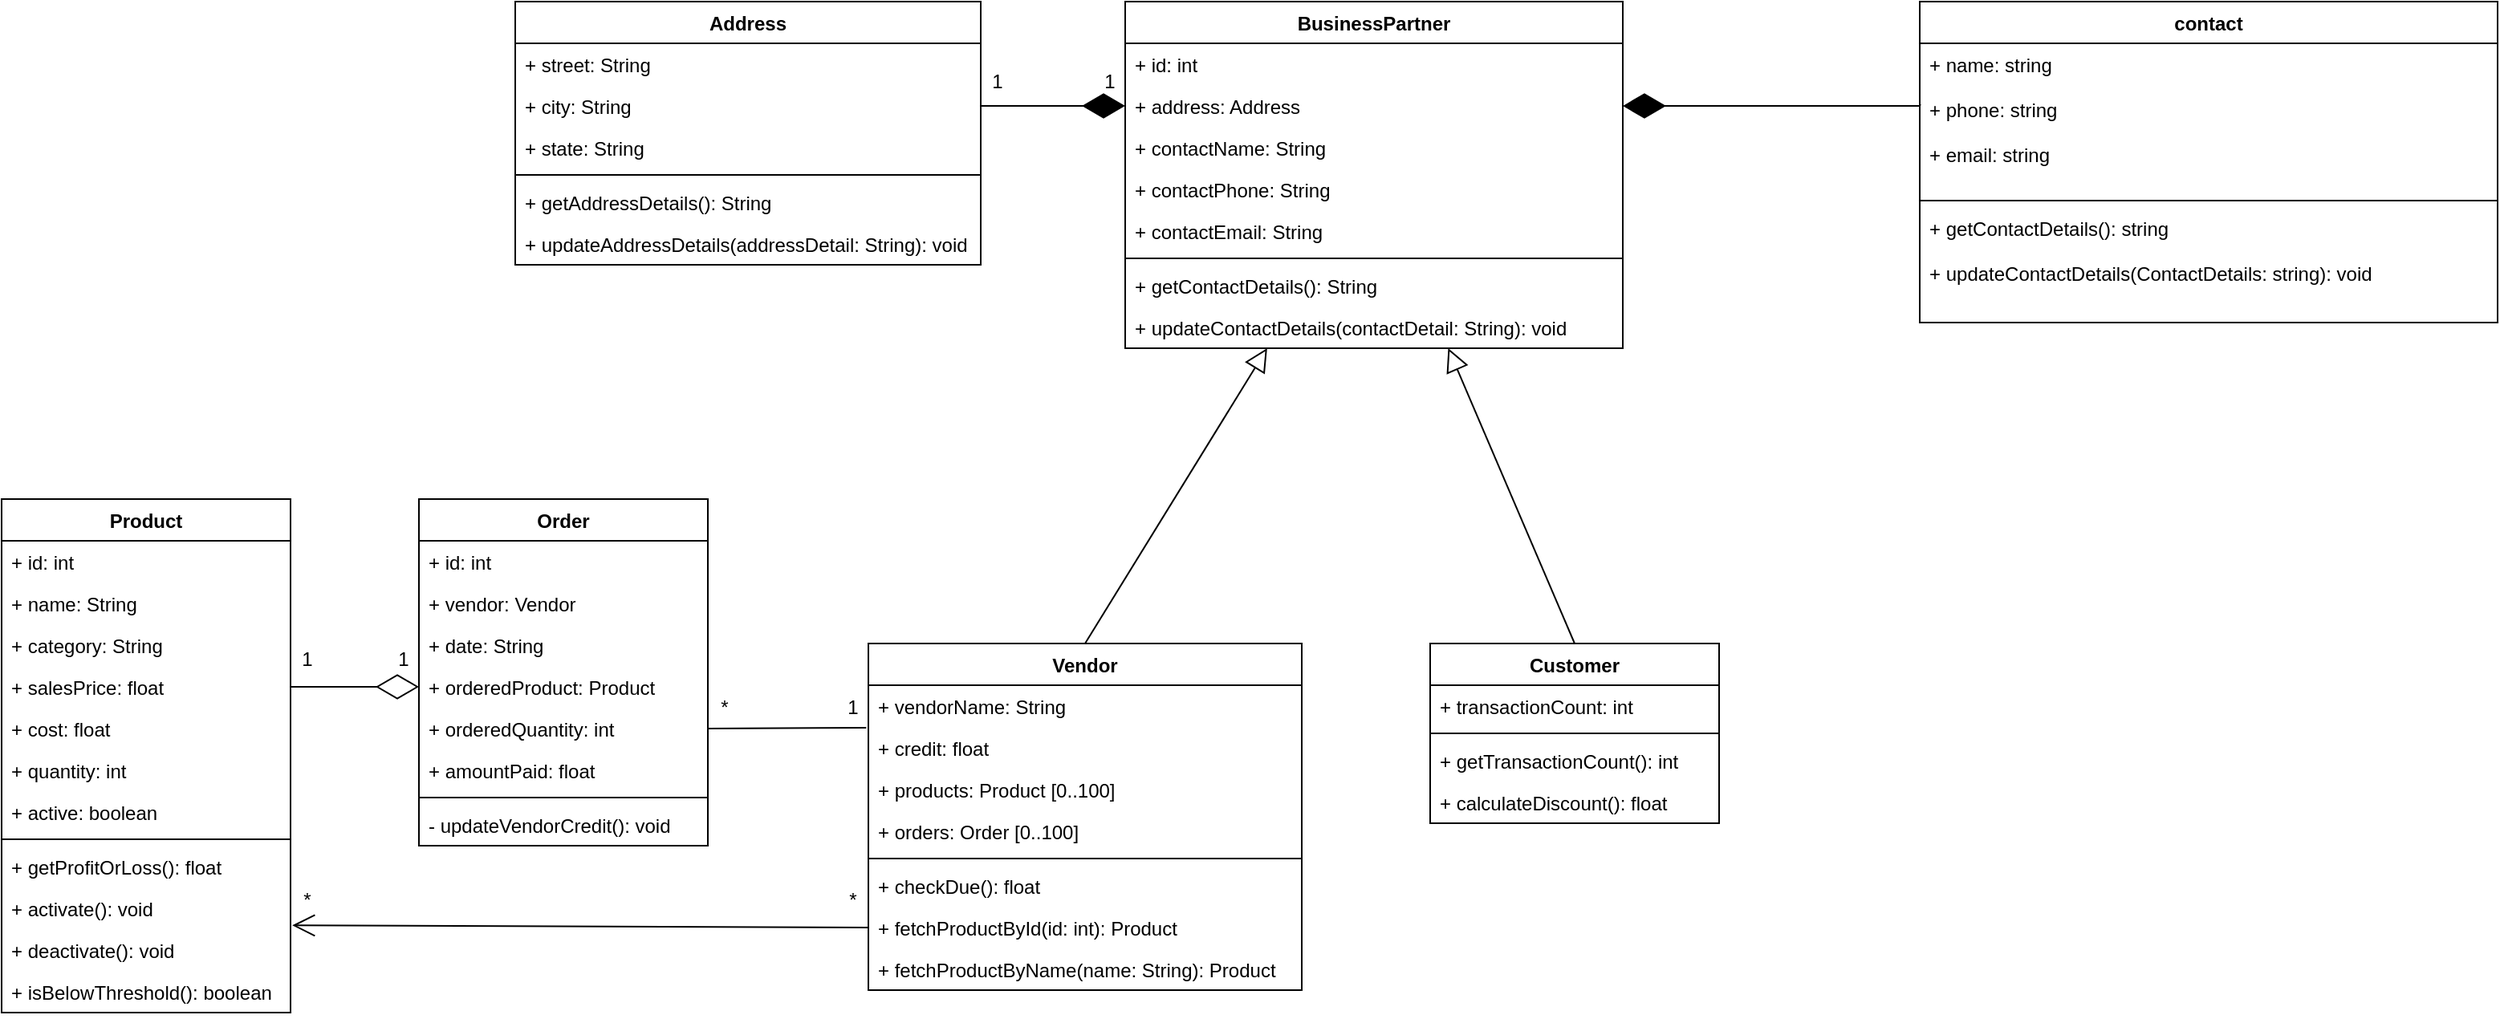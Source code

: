 <mxfile version="16.4.7" type="device"><diagram id="PUGH5WQqsnhlaswUrpTk" name="Page-1"><mxGraphModel dx="868" dy="482" grid="1" gridSize="10" guides="1" tooltips="1" connect="1" arrows="1" fold="1" page="1" pageScale="1" pageWidth="850" pageHeight="1100" math="0" shadow="0"><root><mxCell id="0"/><mxCell id="1" parent="0"/><mxCell id="XyLtb3xPnCj454WUS8R8-1" value="Product" style="swimlane;fontStyle=1;align=center;verticalAlign=top;childLayout=stackLayout;horizontal=1;startSize=26;horizontalStack=0;resizeParent=1;resizeParentMax=0;resizeLast=0;collapsible=1;marginBottom=0;" parent="1" vertex="1"><mxGeometry x="45" y="350" width="180" height="320" as="geometry"><mxRectangle x="200" y="120" width="80" height="26" as="alternateBounds"/></mxGeometry></mxCell><mxCell id="XyLtb3xPnCj454WUS8R8-2" value="+ id: int" style="text;strokeColor=none;fillColor=none;align=left;verticalAlign=top;spacingLeft=4;spacingRight=4;overflow=hidden;rotatable=0;points=[[0,0.5],[1,0.5]];portConstraint=eastwest;" parent="XyLtb3xPnCj454WUS8R8-1" vertex="1"><mxGeometry y="26" width="180" height="26" as="geometry"/></mxCell><mxCell id="XyLtb3xPnCj454WUS8R8-3" value="+ name: String" style="text;strokeColor=none;fillColor=none;align=left;verticalAlign=top;spacingLeft=4;spacingRight=4;overflow=hidden;rotatable=0;points=[[0,0.5],[1,0.5]];portConstraint=eastwest;" parent="XyLtb3xPnCj454WUS8R8-1" vertex="1"><mxGeometry y="52" width="180" height="26" as="geometry"/></mxCell><mxCell id="XyLtb3xPnCj454WUS8R8-4" value="+ category: String" style="text;strokeColor=none;fillColor=none;align=left;verticalAlign=top;spacingLeft=4;spacingRight=4;overflow=hidden;rotatable=0;points=[[0,0.5],[1,0.5]];portConstraint=eastwest;" parent="XyLtb3xPnCj454WUS8R8-1" vertex="1"><mxGeometry y="78" width="180" height="26" as="geometry"/></mxCell><mxCell id="XyLtb3xPnCj454WUS8R8-5" value="+ salesPrice: float" style="text;strokeColor=none;fillColor=none;align=left;verticalAlign=top;spacingLeft=4;spacingRight=4;overflow=hidden;rotatable=0;points=[[0,0.5],[1,0.5]];portConstraint=eastwest;" parent="XyLtb3xPnCj454WUS8R8-1" vertex="1"><mxGeometry y="104" width="180" height="26" as="geometry"/></mxCell><mxCell id="XyLtb3xPnCj454WUS8R8-6" value="+ cost: float" style="text;strokeColor=none;fillColor=none;align=left;verticalAlign=top;spacingLeft=4;spacingRight=4;overflow=hidden;rotatable=0;points=[[0,0.5],[1,0.5]];portConstraint=eastwest;" parent="XyLtb3xPnCj454WUS8R8-1" vertex="1"><mxGeometry y="130" width="180" height="26" as="geometry"/></mxCell><mxCell id="XyLtb3xPnCj454WUS8R8-7" value="+ quantity: int" style="text;strokeColor=none;fillColor=none;align=left;verticalAlign=top;spacingLeft=4;spacingRight=4;overflow=hidden;rotatable=0;points=[[0,0.5],[1,0.5]];portConstraint=eastwest;" parent="XyLtb3xPnCj454WUS8R8-1" vertex="1"><mxGeometry y="156" width="180" height="26" as="geometry"/></mxCell><mxCell id="XyLtb3xPnCj454WUS8R8-8" value="+ active: boolean" style="text;strokeColor=none;fillColor=none;align=left;verticalAlign=top;spacingLeft=4;spacingRight=4;overflow=hidden;rotatable=0;points=[[0,0.5],[1,0.5]];portConstraint=eastwest;" parent="XyLtb3xPnCj454WUS8R8-1" vertex="1"><mxGeometry y="182" width="180" height="26" as="geometry"/></mxCell><mxCell id="XyLtb3xPnCj454WUS8R8-9" value="" style="line;strokeWidth=1;fillColor=none;align=left;verticalAlign=middle;spacingTop=-1;spacingLeft=3;spacingRight=3;rotatable=0;labelPosition=right;points=[];portConstraint=eastwest;" parent="XyLtb3xPnCj454WUS8R8-1" vertex="1"><mxGeometry y="208" width="180" height="8" as="geometry"/></mxCell><mxCell id="XyLtb3xPnCj454WUS8R8-10" value="+ getProfitOrLoss(): float" style="text;strokeColor=none;fillColor=none;align=left;verticalAlign=top;spacingLeft=4;spacingRight=4;overflow=hidden;rotatable=0;points=[[0,0.5],[1,0.5]];portConstraint=eastwest;" parent="XyLtb3xPnCj454WUS8R8-1" vertex="1"><mxGeometry y="216" width="180" height="26" as="geometry"/></mxCell><mxCell id="XyLtb3xPnCj454WUS8R8-11" value="+ activate(): void" style="text;strokeColor=none;fillColor=none;align=left;verticalAlign=top;spacingLeft=4;spacingRight=4;overflow=hidden;rotatable=0;points=[[0,0.5],[1,0.5]];portConstraint=eastwest;" parent="XyLtb3xPnCj454WUS8R8-1" vertex="1"><mxGeometry y="242" width="180" height="26" as="geometry"/></mxCell><mxCell id="XyLtb3xPnCj454WUS8R8-12" value="+ deactivate(): void" style="text;strokeColor=none;fillColor=none;align=left;verticalAlign=top;spacingLeft=4;spacingRight=4;overflow=hidden;rotatable=0;points=[[0,0.5],[1,0.5]];portConstraint=eastwest;" parent="XyLtb3xPnCj454WUS8R8-1" vertex="1"><mxGeometry y="268" width="180" height="26" as="geometry"/></mxCell><mxCell id="XyLtb3xPnCj454WUS8R8-13" value="+ isBelowThreshold(): boolean" style="text;strokeColor=none;fillColor=none;align=left;verticalAlign=top;spacingLeft=4;spacingRight=4;overflow=hidden;rotatable=0;points=[[0,0.5],[1,0.5]];portConstraint=eastwest;" parent="XyLtb3xPnCj454WUS8R8-1" vertex="1"><mxGeometry y="294" width="180" height="26" as="geometry"/></mxCell><mxCell id="XyLtb3xPnCj454WUS8R8-14" value="" style="endArrow=open;endFill=1;endSize=12;html=1;exitX=0;exitY=0.5;exitDx=0;exitDy=0;entryX=1.006;entryY=-0.09;entryDx=0;entryDy=0;entryPerimeter=0;" parent="1" source="XyLtb3xPnCj454WUS8R8-45" target="XyLtb3xPnCj454WUS8R8-12" edge="1"><mxGeometry width="160" relative="1" as="geometry"><mxPoint x="295" y="710" as="sourcePoint"/><mxPoint x="207" y="617" as="targetPoint"/></mxGeometry></mxCell><mxCell id="XyLtb3xPnCj454WUS8R8-15" value="" style="edgeStyle=elbowEdgeStyle;html=1;endArrow=none;elbow=vertical;exitX=1;exitY=0.5;exitDx=0;exitDy=0;entryX=-0.005;entryY=0.013;entryDx=0;entryDy=0;entryPerimeter=0;" parent="1" source="XyLtb3xPnCj454WUS8R8-62" target="XyLtb3xPnCj454WUS8R8-40" edge="1"><mxGeometry width="160" relative="1" as="geometry"><mxPoint x="335" y="770" as="sourcePoint"/><mxPoint x="545.0" y="479" as="targetPoint"/></mxGeometry></mxCell><mxCell id="XyLtb3xPnCj454WUS8R8-16" value="1" style="text;html=1;align=center;verticalAlign=middle;resizable=0;points=[];autosize=1;" parent="1" vertex="1"><mxGeometry x="225" y="440" width="20" height="20" as="geometry"/></mxCell><mxCell id="XyLtb3xPnCj454WUS8R8-17" value="1" style="text;html=1;align=center;verticalAlign=middle;resizable=0;points=[];autosize=1;" parent="1" vertex="1"><mxGeometry x="285" y="440" width="20" height="20" as="geometry"/></mxCell><mxCell id="XyLtb3xPnCj454WUS8R8-18" value="*" style="text;html=1;align=center;verticalAlign=middle;resizable=0;points=[];autosize=1;" parent="1" vertex="1"><mxGeometry x="225" y="590" width="20" height="20" as="geometry"/></mxCell><mxCell id="XyLtb3xPnCj454WUS8R8-19" value="*" style="text;html=1;align=center;verticalAlign=middle;resizable=0;points=[];autosize=1;" parent="1" vertex="1"><mxGeometry x="565" y="590" width="20" height="20" as="geometry"/></mxCell><mxCell id="XyLtb3xPnCj454WUS8R8-20" value="*" style="text;html=1;align=center;verticalAlign=middle;resizable=0;points=[];autosize=1;" parent="1" vertex="1"><mxGeometry x="485" y="470" width="20" height="20" as="geometry"/></mxCell><mxCell id="XyLtb3xPnCj454WUS8R8-21" value="1" style="text;html=1;align=center;verticalAlign=middle;resizable=0;points=[];autosize=1;" parent="1" vertex="1"><mxGeometry x="565" y="470" width="20" height="20" as="geometry"/></mxCell><mxCell id="XyLtb3xPnCj454WUS8R8-22" value="Customer" style="swimlane;fontStyle=1;align=center;verticalAlign=top;childLayout=stackLayout;horizontal=1;startSize=26;horizontalStack=0;resizeParent=1;resizeParentMax=0;resizeLast=0;collapsible=1;marginBottom=0;" parent="1" vertex="1"><mxGeometry x="935" y="440" width="180" height="112" as="geometry"><mxRectangle x="200" y="120" width="80" height="26" as="alternateBounds"/></mxGeometry></mxCell><mxCell id="XyLtb3xPnCj454WUS8R8-23" value="+ transactionCount: int" style="text;strokeColor=none;fillColor=none;align=left;verticalAlign=top;spacingLeft=4;spacingRight=4;overflow=hidden;rotatable=0;points=[[0,0.5],[1,0.5]];portConstraint=eastwest;" parent="XyLtb3xPnCj454WUS8R8-22" vertex="1"><mxGeometry y="26" width="180" height="26" as="geometry"/></mxCell><mxCell id="XyLtb3xPnCj454WUS8R8-24" value="" style="line;strokeWidth=1;fillColor=none;align=left;verticalAlign=middle;spacingTop=-1;spacingLeft=3;spacingRight=3;rotatable=0;labelPosition=right;points=[];portConstraint=eastwest;" parent="XyLtb3xPnCj454WUS8R8-22" vertex="1"><mxGeometry y="52" width="180" height="8" as="geometry"/></mxCell><mxCell id="XyLtb3xPnCj454WUS8R8-25" value="+ getTransactionCount(): int" style="text;strokeColor=none;fillColor=none;align=left;verticalAlign=top;spacingLeft=4;spacingRight=4;overflow=hidden;rotatable=0;points=[[0,0.5],[1,0.5]];portConstraint=eastwest;" parent="XyLtb3xPnCj454WUS8R8-22" vertex="1"><mxGeometry y="60" width="180" height="26" as="geometry"/></mxCell><mxCell id="XyLtb3xPnCj454WUS8R8-26" value="+ calculateDiscount(): float" style="text;strokeColor=none;fillColor=none;align=left;verticalAlign=top;spacingLeft=4;spacingRight=4;overflow=hidden;rotatable=0;points=[[0,0.5],[1,0.5]];portConstraint=eastwest;" parent="XyLtb3xPnCj454WUS8R8-22" vertex="1"><mxGeometry y="86" width="180" height="26" as="geometry"/></mxCell><mxCell id="XyLtb3xPnCj454WUS8R8-27" value="BusinessPartner" style="swimlane;fontStyle=1;align=center;verticalAlign=top;childLayout=stackLayout;horizontal=1;startSize=26;horizontalStack=0;resizeParent=1;resizeParentMax=0;resizeLast=0;collapsible=1;marginBottom=0;" parent="1" vertex="1"><mxGeometry x="745" y="40" width="310" height="216" as="geometry"><mxRectangle x="200" y="120" width="80" height="26" as="alternateBounds"/></mxGeometry></mxCell><mxCell id="XyLtb3xPnCj454WUS8R8-28" value="+ id: int" style="text;strokeColor=none;fillColor=none;align=left;verticalAlign=top;spacingLeft=4;spacingRight=4;overflow=hidden;rotatable=0;points=[[0,0.5],[1,0.5]];portConstraint=eastwest;" parent="XyLtb3xPnCj454WUS8R8-27" vertex="1"><mxGeometry y="26" width="310" height="26" as="geometry"/></mxCell><mxCell id="XyLtb3xPnCj454WUS8R8-29" value="+ address: Address" style="text;strokeColor=none;fillColor=none;align=left;verticalAlign=top;spacingLeft=4;spacingRight=4;overflow=hidden;rotatable=0;points=[[0,0.5],[1,0.5]];portConstraint=eastwest;" parent="XyLtb3xPnCj454WUS8R8-27" vertex="1"><mxGeometry y="52" width="310" height="26" as="geometry"/></mxCell><mxCell id="XyLtb3xPnCj454WUS8R8-30" value="+ contactName: String" style="text;strokeColor=none;fillColor=none;align=left;verticalAlign=top;spacingLeft=4;spacingRight=4;overflow=hidden;rotatable=0;points=[[0,0.5],[1,0.5]];portConstraint=eastwest;" parent="XyLtb3xPnCj454WUS8R8-27" vertex="1"><mxGeometry y="78" width="310" height="26" as="geometry"/></mxCell><mxCell id="XyLtb3xPnCj454WUS8R8-31" value="+ contactPhone: String" style="text;strokeColor=none;fillColor=none;align=left;verticalAlign=top;spacingLeft=4;spacingRight=4;overflow=hidden;rotatable=0;points=[[0,0.5],[1,0.5]];portConstraint=eastwest;" parent="XyLtb3xPnCj454WUS8R8-27" vertex="1"><mxGeometry y="104" width="310" height="26" as="geometry"/></mxCell><mxCell id="XyLtb3xPnCj454WUS8R8-32" value="+ contactEmail: String" style="text;strokeColor=none;fillColor=none;align=left;verticalAlign=top;spacingLeft=4;spacingRight=4;overflow=hidden;rotatable=0;points=[[0,0.5],[1,0.5]];portConstraint=eastwest;" parent="XyLtb3xPnCj454WUS8R8-27" vertex="1"><mxGeometry y="130" width="310" height="26" as="geometry"/></mxCell><mxCell id="XyLtb3xPnCj454WUS8R8-33" value="" style="line;strokeWidth=1;fillColor=none;align=left;verticalAlign=middle;spacingTop=-1;spacingLeft=3;spacingRight=3;rotatable=0;labelPosition=right;points=[];portConstraint=eastwest;" parent="XyLtb3xPnCj454WUS8R8-27" vertex="1"><mxGeometry y="156" width="310" height="8" as="geometry"/></mxCell><mxCell id="XyLtb3xPnCj454WUS8R8-34" value="+ getContactDetails(): String" style="text;strokeColor=none;fillColor=none;align=left;verticalAlign=top;spacingLeft=4;spacingRight=4;overflow=hidden;rotatable=0;points=[[0,0.5],[1,0.5]];portConstraint=eastwest;" parent="XyLtb3xPnCj454WUS8R8-27" vertex="1"><mxGeometry y="164" width="310" height="26" as="geometry"/></mxCell><mxCell id="XyLtb3xPnCj454WUS8R8-35" value="+ updateContactDetails(contactDetail: String): void" style="text;strokeColor=none;fillColor=none;align=left;verticalAlign=top;spacingLeft=4;spacingRight=4;overflow=hidden;rotatable=0;points=[[0,0.5],[1,0.5]];portConstraint=eastwest;" parent="XyLtb3xPnCj454WUS8R8-27" vertex="1"><mxGeometry y="190" width="310" height="26" as="geometry"/></mxCell><mxCell id="XyLtb3xPnCj454WUS8R8-36" value="" style="edgeStyle=none;html=1;endSize=12;endArrow=block;endFill=0;exitX=0.5;exitY=0;exitDx=0;exitDy=0;" parent="1" source="XyLtb3xPnCj454WUS8R8-38" target="XyLtb3xPnCj454WUS8R8-27" edge="1"><mxGeometry width="160" relative="1" as="geometry"><mxPoint x="535" y="280" as="sourcePoint"/><mxPoint x="695" y="280" as="targetPoint"/></mxGeometry></mxCell><mxCell id="XyLtb3xPnCj454WUS8R8-37" value="" style="edgeStyle=none;html=1;endSize=12;endArrow=block;endFill=0;exitX=0.5;exitY=0;exitDx=0;exitDy=0;" parent="1" source="XyLtb3xPnCj454WUS8R8-22" target="XyLtb3xPnCj454WUS8R8-27" edge="1"><mxGeometry width="160" relative="1" as="geometry"><mxPoint x="710" y="450" as="sourcePoint"/><mxPoint x="882.043" y="370" as="targetPoint"/></mxGeometry></mxCell><mxCell id="XyLtb3xPnCj454WUS8R8-38" value="Vendor" style="swimlane;fontStyle=1;align=center;verticalAlign=top;childLayout=stackLayout;horizontal=1;startSize=26;horizontalStack=0;resizeParent=1;resizeParentMax=0;resizeLast=0;collapsible=1;marginBottom=0;" parent="1" vertex="1"><mxGeometry x="585" y="440" width="270" height="216" as="geometry"><mxRectangle x="200" y="120" width="80" height="26" as="alternateBounds"/></mxGeometry></mxCell><mxCell id="XyLtb3xPnCj454WUS8R8-39" value="+ vendorName: String" style="text;strokeColor=none;fillColor=none;align=left;verticalAlign=top;spacingLeft=4;spacingRight=4;overflow=hidden;rotatable=0;points=[[0,0.5],[1,0.5]];portConstraint=eastwest;" parent="XyLtb3xPnCj454WUS8R8-38" vertex="1"><mxGeometry y="26" width="270" height="26" as="geometry"/></mxCell><mxCell id="XyLtb3xPnCj454WUS8R8-40" value="+ credit: float" style="text;strokeColor=none;fillColor=none;align=left;verticalAlign=top;spacingLeft=4;spacingRight=4;overflow=hidden;rotatable=0;points=[[0,0.5],[1,0.5]];portConstraint=eastwest;" parent="XyLtb3xPnCj454WUS8R8-38" vertex="1"><mxGeometry y="52" width="270" height="26" as="geometry"/></mxCell><mxCell id="XyLtb3xPnCj454WUS8R8-41" value="+ products: Product [0..100]" style="text;strokeColor=none;fillColor=none;align=left;verticalAlign=top;spacingLeft=4;spacingRight=4;overflow=hidden;rotatable=0;points=[[0,0.5],[1,0.5]];portConstraint=eastwest;" parent="XyLtb3xPnCj454WUS8R8-38" vertex="1"><mxGeometry y="78" width="270" height="26" as="geometry"/></mxCell><mxCell id="XyLtb3xPnCj454WUS8R8-42" value="+ orders: Order [0..100]" style="text;strokeColor=none;fillColor=none;align=left;verticalAlign=top;spacingLeft=4;spacingRight=4;overflow=hidden;rotatable=0;points=[[0,0.5],[1,0.5]];portConstraint=eastwest;" parent="XyLtb3xPnCj454WUS8R8-38" vertex="1"><mxGeometry y="104" width="270" height="26" as="geometry"/></mxCell><mxCell id="XyLtb3xPnCj454WUS8R8-43" value="" style="line;strokeWidth=1;fillColor=none;align=left;verticalAlign=middle;spacingTop=-1;spacingLeft=3;spacingRight=3;rotatable=0;labelPosition=right;points=[];portConstraint=eastwest;" parent="XyLtb3xPnCj454WUS8R8-38" vertex="1"><mxGeometry y="130" width="270" height="8" as="geometry"/></mxCell><mxCell id="XyLtb3xPnCj454WUS8R8-44" value="+ checkDue(): float" style="text;strokeColor=none;fillColor=none;align=left;verticalAlign=top;spacingLeft=4;spacingRight=4;overflow=hidden;rotatable=0;points=[[0,0.5],[1,0.5]];portConstraint=eastwest;" parent="XyLtb3xPnCj454WUS8R8-38" vertex="1"><mxGeometry y="138" width="270" height="26" as="geometry"/></mxCell><mxCell id="XyLtb3xPnCj454WUS8R8-45" value="+ fetchProductById(id: int): Product" style="text;strokeColor=none;fillColor=none;align=left;verticalAlign=top;spacingLeft=4;spacingRight=4;overflow=hidden;rotatable=0;points=[[0,0.5],[1,0.5]];portConstraint=eastwest;" parent="XyLtb3xPnCj454WUS8R8-38" vertex="1"><mxGeometry y="164" width="270" height="26" as="geometry"/></mxCell><mxCell id="XyLtb3xPnCj454WUS8R8-46" value="+ fetchProductByName(name: String): Product" style="text;strokeColor=none;fillColor=none;align=left;verticalAlign=top;spacingLeft=4;spacingRight=4;overflow=hidden;rotatable=0;points=[[0,0.5],[1,0.5]];portConstraint=eastwest;" parent="XyLtb3xPnCj454WUS8R8-38" vertex="1"><mxGeometry y="190" width="270" height="26" as="geometry"/></mxCell><mxCell id="XyLtb3xPnCj454WUS8R8-47" value="Address" style="swimlane;fontStyle=1;align=center;verticalAlign=top;childLayout=stackLayout;horizontal=1;startSize=26;horizontalStack=0;resizeParent=1;resizeParentMax=0;resizeLast=0;collapsible=1;marginBottom=0;" parent="1" vertex="1"><mxGeometry x="365" y="40" width="290" height="164" as="geometry"><mxRectangle x="200" y="120" width="80" height="26" as="alternateBounds"/></mxGeometry></mxCell><mxCell id="XyLtb3xPnCj454WUS8R8-48" value="+ street: String" style="text;strokeColor=none;fillColor=none;align=left;verticalAlign=top;spacingLeft=4;spacingRight=4;overflow=hidden;rotatable=0;points=[[0,0.5],[1,0.5]];portConstraint=eastwest;" parent="XyLtb3xPnCj454WUS8R8-47" vertex="1"><mxGeometry y="26" width="290" height="26" as="geometry"/></mxCell><mxCell id="XyLtb3xPnCj454WUS8R8-49" value="+ city: String" style="text;strokeColor=none;fillColor=none;align=left;verticalAlign=top;spacingLeft=4;spacingRight=4;overflow=hidden;rotatable=0;points=[[0,0.5],[1,0.5]];portConstraint=eastwest;" parent="XyLtb3xPnCj454WUS8R8-47" vertex="1"><mxGeometry y="52" width="290" height="26" as="geometry"/></mxCell><mxCell id="XyLtb3xPnCj454WUS8R8-50" value="+ state: String" style="text;strokeColor=none;fillColor=none;align=left;verticalAlign=top;spacingLeft=4;spacingRight=4;overflow=hidden;rotatable=0;points=[[0,0.5],[1,0.5]];portConstraint=eastwest;" parent="XyLtb3xPnCj454WUS8R8-47" vertex="1"><mxGeometry y="78" width="290" height="26" as="geometry"/></mxCell><mxCell id="XyLtb3xPnCj454WUS8R8-51" value="" style="line;strokeWidth=1;fillColor=none;align=left;verticalAlign=middle;spacingTop=-1;spacingLeft=3;spacingRight=3;rotatable=0;labelPosition=right;points=[];portConstraint=eastwest;" parent="XyLtb3xPnCj454WUS8R8-47" vertex="1"><mxGeometry y="104" width="290" height="8" as="geometry"/></mxCell><mxCell id="XyLtb3xPnCj454WUS8R8-52" value="+ getAddressDetails(): String" style="text;strokeColor=none;fillColor=none;align=left;verticalAlign=top;spacingLeft=4;spacingRight=4;overflow=hidden;rotatable=0;points=[[0,0.5],[1,0.5]];portConstraint=eastwest;" parent="XyLtb3xPnCj454WUS8R8-47" vertex="1"><mxGeometry y="112" width="290" height="26" as="geometry"/></mxCell><mxCell id="XyLtb3xPnCj454WUS8R8-53" value="+ updateAddressDetails(addressDetail: String): void" style="text;strokeColor=none;fillColor=none;align=left;verticalAlign=top;spacingLeft=4;spacingRight=4;overflow=hidden;rotatable=0;points=[[0,0.5],[1,0.5]];portConstraint=eastwest;" parent="XyLtb3xPnCj454WUS8R8-47" vertex="1"><mxGeometry y="138" width="290" height="26" as="geometry"/></mxCell><mxCell id="XyLtb3xPnCj454WUS8R8-54" value="" style="endArrow=diamondThin;endFill=1;endSize=24;html=1;exitX=1;exitY=0.5;exitDx=0;exitDy=0;entryX=0;entryY=0.5;entryDx=0;entryDy=0;" parent="1" source="XyLtb3xPnCj454WUS8R8-49" target="XyLtb3xPnCj454WUS8R8-29" edge="1"><mxGeometry width="160" relative="1" as="geometry"><mxPoint x="495" y="270" as="sourcePoint"/><mxPoint x="655" y="270" as="targetPoint"/></mxGeometry></mxCell><mxCell id="XyLtb3xPnCj454WUS8R8-55" value="1" style="text;html=1;align=center;verticalAlign=middle;resizable=0;points=[];autosize=1;" parent="1" vertex="1"><mxGeometry x="655" y="80" width="20" height="20" as="geometry"/></mxCell><mxCell id="XyLtb3xPnCj454WUS8R8-56" value="1" style="text;html=1;align=center;verticalAlign=middle;resizable=0;points=[];autosize=1;" parent="1" vertex="1"><mxGeometry x="725" y="80" width="20" height="20" as="geometry"/></mxCell><mxCell id="XyLtb3xPnCj454WUS8R8-57" value="Order" style="swimlane;fontStyle=1;align=center;verticalAlign=top;childLayout=stackLayout;horizontal=1;startSize=26;horizontalStack=0;resizeParent=1;resizeParentMax=0;resizeLast=0;collapsible=1;marginBottom=0;" parent="1" vertex="1"><mxGeometry x="305" y="350" width="180" height="216" as="geometry"><mxRectangle x="200" y="120" width="80" height="26" as="alternateBounds"/></mxGeometry></mxCell><mxCell id="XyLtb3xPnCj454WUS8R8-58" value="+ id: int" style="text;strokeColor=none;fillColor=none;align=left;verticalAlign=top;spacingLeft=4;spacingRight=4;overflow=hidden;rotatable=0;points=[[0,0.5],[1,0.5]];portConstraint=eastwest;" parent="XyLtb3xPnCj454WUS8R8-57" vertex="1"><mxGeometry y="26" width="180" height="26" as="geometry"/></mxCell><mxCell id="XyLtb3xPnCj454WUS8R8-59" value="+ vendor: Vendor" style="text;strokeColor=none;fillColor=none;align=left;verticalAlign=top;spacingLeft=4;spacingRight=4;overflow=hidden;rotatable=0;points=[[0,0.5],[1,0.5]];portConstraint=eastwest;" parent="XyLtb3xPnCj454WUS8R8-57" vertex="1"><mxGeometry y="52" width="180" height="26" as="geometry"/></mxCell><mxCell id="XyLtb3xPnCj454WUS8R8-60" value="+ date: String" style="text;strokeColor=none;fillColor=none;align=left;verticalAlign=top;spacingLeft=4;spacingRight=4;overflow=hidden;rotatable=0;points=[[0,0.5],[1,0.5]];portConstraint=eastwest;" parent="XyLtb3xPnCj454WUS8R8-57" vertex="1"><mxGeometry y="78" width="180" height="26" as="geometry"/></mxCell><mxCell id="XyLtb3xPnCj454WUS8R8-61" value="+ orderedProduct: Product" style="text;strokeColor=none;fillColor=none;align=left;verticalAlign=top;spacingLeft=4;spacingRight=4;overflow=hidden;rotatable=0;points=[[0,0.5],[1,0.5]];portConstraint=eastwest;" parent="XyLtb3xPnCj454WUS8R8-57" vertex="1"><mxGeometry y="104" width="180" height="26" as="geometry"/></mxCell><mxCell id="XyLtb3xPnCj454WUS8R8-62" value="+ orderedQuantity: int" style="text;strokeColor=none;fillColor=none;align=left;verticalAlign=top;spacingLeft=4;spacingRight=4;overflow=hidden;rotatable=0;points=[[0,0.5],[1,0.5]];portConstraint=eastwest;" parent="XyLtb3xPnCj454WUS8R8-57" vertex="1"><mxGeometry y="130" width="180" height="26" as="geometry"/></mxCell><mxCell id="XyLtb3xPnCj454WUS8R8-63" value="+ amountPaid: float" style="text;strokeColor=none;fillColor=none;align=left;verticalAlign=top;spacingLeft=4;spacingRight=4;overflow=hidden;rotatable=0;points=[[0,0.5],[1,0.5]];portConstraint=eastwest;" parent="XyLtb3xPnCj454WUS8R8-57" vertex="1"><mxGeometry y="156" width="180" height="26" as="geometry"/></mxCell><mxCell id="XyLtb3xPnCj454WUS8R8-64" value="" style="line;strokeWidth=1;fillColor=none;align=left;verticalAlign=middle;spacingTop=-1;spacingLeft=3;spacingRight=3;rotatable=0;labelPosition=right;points=[];portConstraint=eastwest;" parent="XyLtb3xPnCj454WUS8R8-57" vertex="1"><mxGeometry y="182" width="180" height="8" as="geometry"/></mxCell><mxCell id="XyLtb3xPnCj454WUS8R8-65" value="- updateVendorCredit(): void" style="text;strokeColor=none;fillColor=none;align=left;verticalAlign=top;spacingLeft=4;spacingRight=4;overflow=hidden;rotatable=0;points=[[0,0.5],[1,0.5]];portConstraint=eastwest;" parent="XyLtb3xPnCj454WUS8R8-57" vertex="1"><mxGeometry y="190" width="180" height="26" as="geometry"/></mxCell><mxCell id="XyLtb3xPnCj454WUS8R8-66" value="" style="endArrow=diamondThin;endFill=0;endSize=24;html=1;exitX=1;exitY=0.5;exitDx=0;exitDy=0;entryX=0;entryY=0.5;entryDx=0;entryDy=0;" parent="1" source="XyLtb3xPnCj454WUS8R8-5" target="XyLtb3xPnCj454WUS8R8-61" edge="1"><mxGeometry width="160" relative="1" as="geometry"><mxPoint x="325" y="650" as="sourcePoint"/><mxPoint x="485" y="650" as="targetPoint"/></mxGeometry></mxCell><mxCell id="XyLtb3xPnCj454WUS8R8-71" value="" style="endArrow=diamondThin;endFill=1;endSize=24;html=1;rounded=0;exitX=0.001;exitY=0.404;exitDx=0;exitDy=0;entryX=1;entryY=0.5;entryDx=0;entryDy=0;exitPerimeter=0;" parent="1" source="XyLtb3xPnCj454WUS8R8-88" target="XyLtb3xPnCj454WUS8R8-29" edge="1"><mxGeometry width="160" relative="1" as="geometry"><mxPoint x="1230" y="105" as="sourcePoint"/><mxPoint x="1460" y="220" as="targetPoint"/><Array as="points"><mxPoint x="1240" y="105"/></Array></mxGeometry></mxCell><mxCell id="XyLtb3xPnCj454WUS8R8-87" value="contact" style="swimlane;fontStyle=1;align=center;verticalAlign=top;childLayout=stackLayout;horizontal=1;startSize=26;horizontalStack=0;resizeParent=1;resizeParentMax=0;resizeLast=0;collapsible=1;marginBottom=0;" parent="1" vertex="1"><mxGeometry x="1240" y="40" width="360" height="200" as="geometry"/></mxCell><mxCell id="XyLtb3xPnCj454WUS8R8-88" value="+ name: string&#10;&#10;+ phone: string&#10;&#10;+ email: string" style="text;strokeColor=none;fillColor=none;align=left;verticalAlign=top;spacingLeft=4;spacingRight=4;overflow=hidden;rotatable=0;points=[[0,0.5],[1,0.5]];portConstraint=eastwest;" parent="XyLtb3xPnCj454WUS8R8-87" vertex="1"><mxGeometry y="26" width="360" height="94" as="geometry"/></mxCell><mxCell id="XyLtb3xPnCj454WUS8R8-89" value="" style="line;strokeWidth=1;fillColor=none;align=left;verticalAlign=middle;spacingTop=-1;spacingLeft=3;spacingRight=3;rotatable=0;labelPosition=right;points=[];portConstraint=eastwest;" parent="XyLtb3xPnCj454WUS8R8-87" vertex="1"><mxGeometry y="120" width="360" height="8" as="geometry"/></mxCell><mxCell id="XyLtb3xPnCj454WUS8R8-90" value="+ getContactDetails(): string&#10;&#10;+ updateContactDetails(ContactDetails: string): void" style="text;strokeColor=none;fillColor=none;align=left;verticalAlign=top;spacingLeft=4;spacingRight=4;overflow=hidden;rotatable=0;points=[[0,0.5],[1,0.5]];portConstraint=eastwest;" parent="XyLtb3xPnCj454WUS8R8-87" vertex="1"><mxGeometry y="128" width="360" height="72" as="geometry"/></mxCell></root></mxGraphModel></diagram></mxfile>